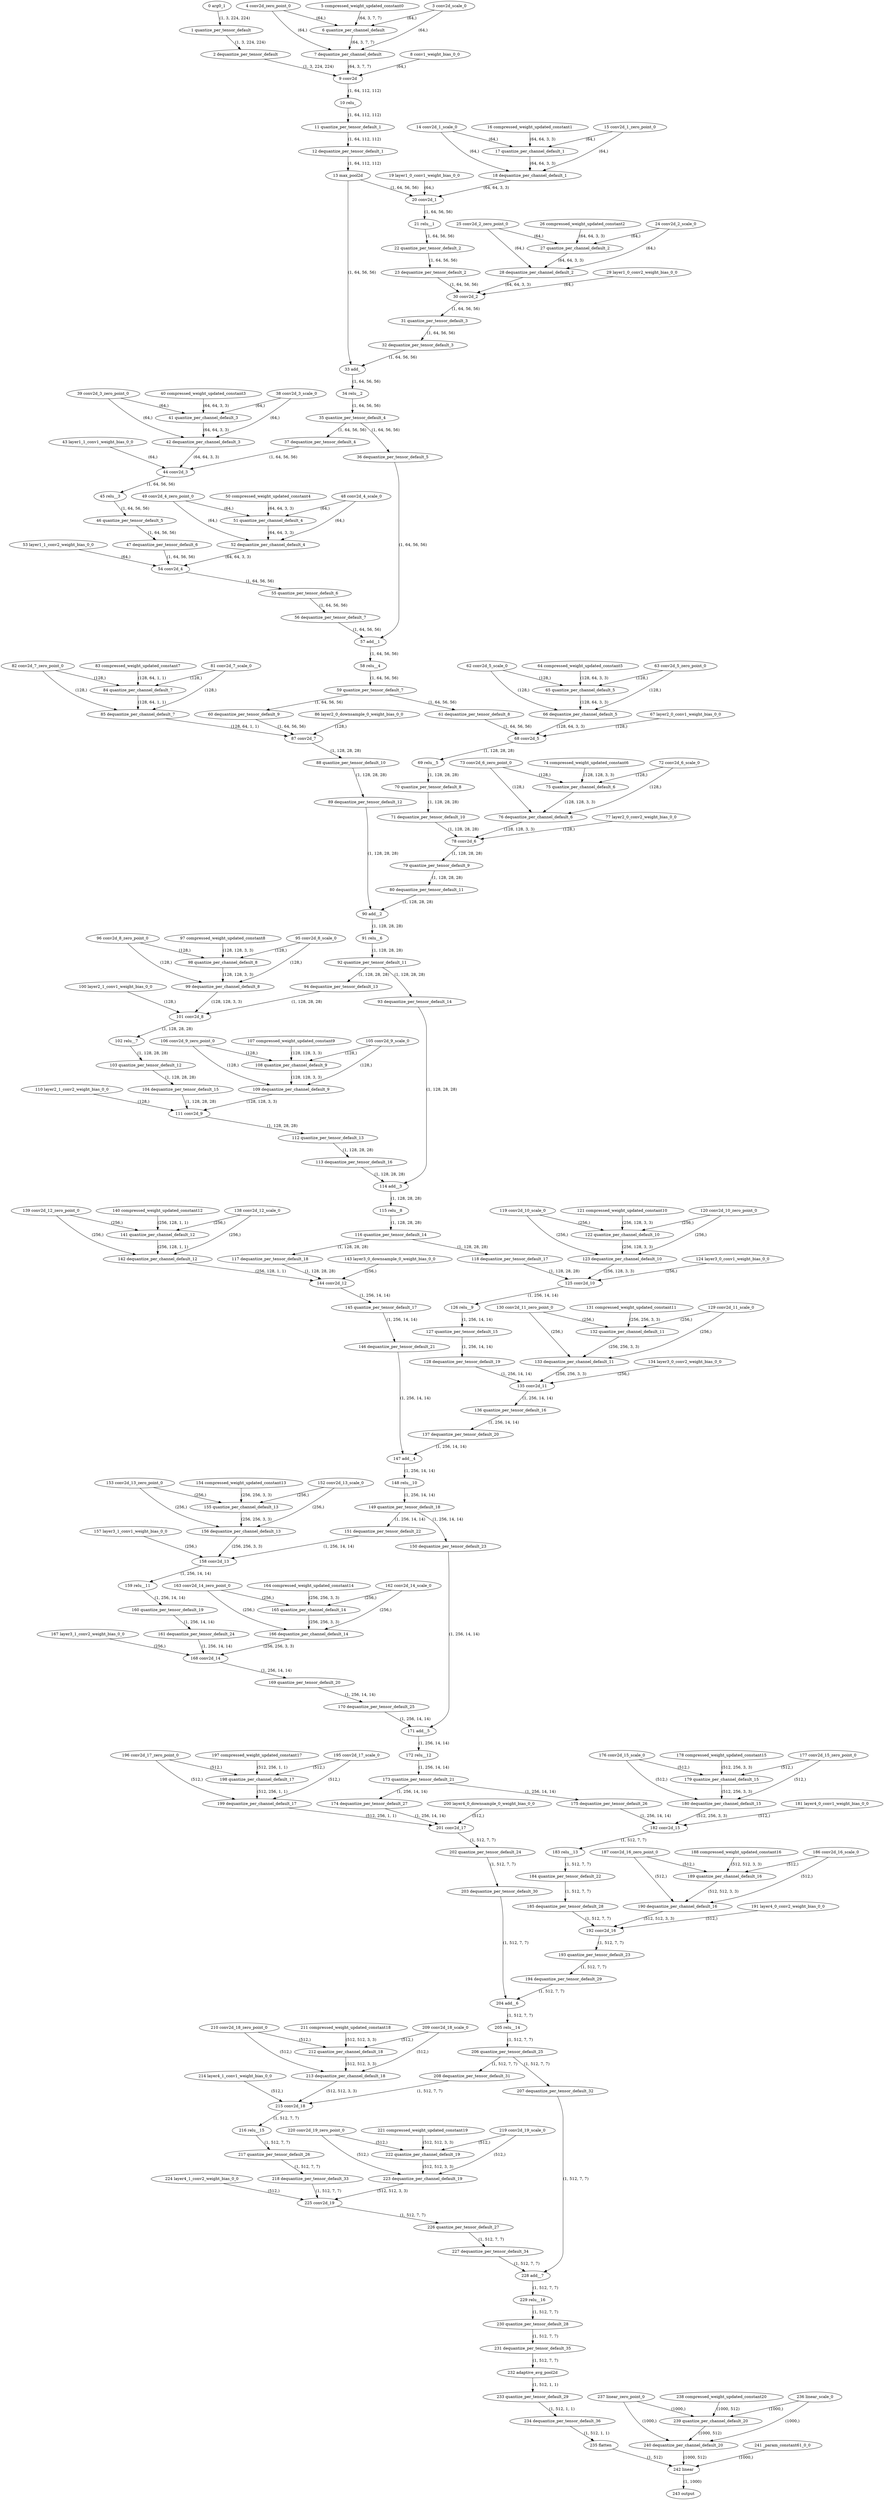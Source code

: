 strict digraph  {
"0 arg0_1" [id=0, type=input];
"1 quantize_per_tensor_default" [id=1, type=quantize_per_tensor];
"2 dequantize_per_tensor_default" [id=2, type=dequantize_per_tensor];
"3 conv2d_scale_0" [id=3, type=get_attr];
"4 conv2d_zero_point_0" [id=4, type=get_attr];
"5 compressed_weight_updated_constant0" [id=5, type=get_attr];
"6 quantize_per_channel_default" [id=6, type=quantize_per_channel];
"7 dequantize_per_channel_default" [id=7, type=dequantize_per_channel];
"8 conv1_weight_bias_0_0" [id=8, type=get_attr];
"9 conv2d" [id=9, type=conv2d];
"10 relu_" [id=10, type=relu_];
"11 quantize_per_tensor_default_1" [id=11, type=quantize_per_tensor];
"12 dequantize_per_tensor_default_1" [id=12, type=dequantize_per_tensor];
"13 max_pool2d" [id=13, type=max_pool2d];
"14 conv2d_1_scale_0" [id=14, type=get_attr];
"15 conv2d_1_zero_point_0" [id=15, type=get_attr];
"16 compressed_weight_updated_constant1" [id=16, type=get_attr];
"17 quantize_per_channel_default_1" [id=17, type=quantize_per_channel];
"18 dequantize_per_channel_default_1" [id=18, type=dequantize_per_channel];
"19 layer1_0_conv1_weight_bias_0_0" [id=19, type=get_attr];
"20 conv2d_1" [id=20, type=conv2d];
"21 relu__1" [id=21, type=relu_];
"22 quantize_per_tensor_default_2" [id=22, type=quantize_per_tensor];
"23 dequantize_per_tensor_default_2" [id=23, type=dequantize_per_tensor];
"24 conv2d_2_scale_0" [id=24, type=get_attr];
"25 conv2d_2_zero_point_0" [id=25, type=get_attr];
"26 compressed_weight_updated_constant2" [id=26, type=get_attr];
"27 quantize_per_channel_default_2" [id=27, type=quantize_per_channel];
"28 dequantize_per_channel_default_2" [id=28, type=dequantize_per_channel];
"29 layer1_0_conv2_weight_bias_0_0" [id=29, type=get_attr];
"30 conv2d_2" [id=30, type=conv2d];
"31 quantize_per_tensor_default_3" [id=31, type=quantize_per_tensor];
"32 dequantize_per_tensor_default_3" [id=32, type=dequantize_per_tensor];
"33 add_" [id=33, type=add_];
"34 relu__2" [id=34, type=relu_];
"35 quantize_per_tensor_default_4" [id=35, type=quantize_per_tensor];
"36 dequantize_per_tensor_default_5" [id=36, type=dequantize_per_tensor];
"37 dequantize_per_tensor_default_4" [id=37, type=dequantize_per_tensor];
"38 conv2d_3_scale_0" [id=38, type=get_attr];
"39 conv2d_3_zero_point_0" [id=39, type=get_attr];
"40 compressed_weight_updated_constant3" [id=40, type=get_attr];
"41 quantize_per_channel_default_3" [id=41, type=quantize_per_channel];
"42 dequantize_per_channel_default_3" [id=42, type=dequantize_per_channel];
"43 layer1_1_conv1_weight_bias_0_0" [id=43, type=get_attr];
"44 conv2d_3" [id=44, type=conv2d];
"45 relu__3" [id=45, type=relu_];
"46 quantize_per_tensor_default_5" [id=46, type=quantize_per_tensor];
"47 dequantize_per_tensor_default_6" [id=47, type=dequantize_per_tensor];
"48 conv2d_4_scale_0" [id=48, type=get_attr];
"49 conv2d_4_zero_point_0" [id=49, type=get_attr];
"50 compressed_weight_updated_constant4" [id=50, type=get_attr];
"51 quantize_per_channel_default_4" [id=51, type=quantize_per_channel];
"52 dequantize_per_channel_default_4" [id=52, type=dequantize_per_channel];
"53 layer1_1_conv2_weight_bias_0_0" [id=53, type=get_attr];
"54 conv2d_4" [id=54, type=conv2d];
"55 quantize_per_tensor_default_6" [id=55, type=quantize_per_tensor];
"56 dequantize_per_tensor_default_7" [id=56, type=dequantize_per_tensor];
"57 add__1" [id=57, type=add_];
"58 relu__4" [id=58, type=relu_];
"59 quantize_per_tensor_default_7" [id=59, type=quantize_per_tensor];
"60 dequantize_per_tensor_default_9" [id=60, type=dequantize_per_tensor];
"61 dequantize_per_tensor_default_8" [id=61, type=dequantize_per_tensor];
"62 conv2d_5_scale_0" [id=62, type=get_attr];
"63 conv2d_5_zero_point_0" [id=63, type=get_attr];
"64 compressed_weight_updated_constant5" [id=64, type=get_attr];
"65 quantize_per_channel_default_5" [id=65, type=quantize_per_channel];
"66 dequantize_per_channel_default_5" [id=66, type=dequantize_per_channel];
"67 layer2_0_conv1_weight_bias_0_0" [id=67, type=get_attr];
"68 conv2d_5" [id=68, type=conv2d];
"69 relu__5" [id=69, type=relu_];
"70 quantize_per_tensor_default_8" [id=70, type=quantize_per_tensor];
"71 dequantize_per_tensor_default_10" [id=71, type=dequantize_per_tensor];
"72 conv2d_6_scale_0" [id=72, type=get_attr];
"73 conv2d_6_zero_point_0" [id=73, type=get_attr];
"74 compressed_weight_updated_constant6" [id=74, type=get_attr];
"75 quantize_per_channel_default_6" [id=75, type=quantize_per_channel];
"76 dequantize_per_channel_default_6" [id=76, type=dequantize_per_channel];
"77 layer2_0_conv2_weight_bias_0_0" [id=77, type=get_attr];
"78 conv2d_6" [id=78, type=conv2d];
"79 quantize_per_tensor_default_9" [id=79, type=quantize_per_tensor];
"80 dequantize_per_tensor_default_11" [id=80, type=dequantize_per_tensor];
"81 conv2d_7_scale_0" [id=81, type=get_attr];
"82 conv2d_7_zero_point_0" [id=82, type=get_attr];
"83 compressed_weight_updated_constant7" [id=83, type=get_attr];
"84 quantize_per_channel_default_7" [id=84, type=quantize_per_channel];
"85 dequantize_per_channel_default_7" [id=85, type=dequantize_per_channel];
"86 layer2_0_downsample_0_weight_bias_0_0" [id=86, type=get_attr];
"87 conv2d_7" [id=87, type=conv2d];
"88 quantize_per_tensor_default_10" [id=88, type=quantize_per_tensor];
"89 dequantize_per_tensor_default_12" [id=89, type=dequantize_per_tensor];
"90 add__2" [id=90, type=add_];
"91 relu__6" [id=91, type=relu_];
"92 quantize_per_tensor_default_11" [id=92, type=quantize_per_tensor];
"93 dequantize_per_tensor_default_14" [id=93, type=dequantize_per_tensor];
"94 dequantize_per_tensor_default_13" [id=94, type=dequantize_per_tensor];
"95 conv2d_8_scale_0" [id=95, type=get_attr];
"96 conv2d_8_zero_point_0" [id=96, type=get_attr];
"97 compressed_weight_updated_constant8" [id=97, type=get_attr];
"98 quantize_per_channel_default_8" [id=98, type=quantize_per_channel];
"99 dequantize_per_channel_default_8" [id=99, type=dequantize_per_channel];
"100 layer2_1_conv1_weight_bias_0_0" [id=100, type=get_attr];
"101 conv2d_8" [id=101, type=conv2d];
"102 relu__7" [id=102, type=relu_];
"103 quantize_per_tensor_default_12" [id=103, type=quantize_per_tensor];
"104 dequantize_per_tensor_default_15" [id=104, type=dequantize_per_tensor];
"105 conv2d_9_scale_0" [id=105, type=get_attr];
"106 conv2d_9_zero_point_0" [id=106, type=get_attr];
"107 compressed_weight_updated_constant9" [id=107, type=get_attr];
"108 quantize_per_channel_default_9" [id=108, type=quantize_per_channel];
"109 dequantize_per_channel_default_9" [id=109, type=dequantize_per_channel];
"110 layer2_1_conv2_weight_bias_0_0" [id=110, type=get_attr];
"111 conv2d_9" [id=111, type=conv2d];
"112 quantize_per_tensor_default_13" [id=112, type=quantize_per_tensor];
"113 dequantize_per_tensor_default_16" [id=113, type=dequantize_per_tensor];
"114 add__3" [id=114, type=add_];
"115 relu__8" [id=115, type=relu_];
"116 quantize_per_tensor_default_14" [id=116, type=quantize_per_tensor];
"117 dequantize_per_tensor_default_18" [id=117, type=dequantize_per_tensor];
"118 dequantize_per_tensor_default_17" [id=118, type=dequantize_per_tensor];
"119 conv2d_10_scale_0" [id=119, type=get_attr];
"120 conv2d_10_zero_point_0" [id=120, type=get_attr];
"121 compressed_weight_updated_constant10" [id=121, type=get_attr];
"122 quantize_per_channel_default_10" [id=122, type=quantize_per_channel];
"123 dequantize_per_channel_default_10" [id=123, type=dequantize_per_channel];
"124 layer3_0_conv1_weight_bias_0_0" [id=124, type=get_attr];
"125 conv2d_10" [id=125, type=conv2d];
"126 relu__9" [id=126, type=relu_];
"127 quantize_per_tensor_default_15" [id=127, type=quantize_per_tensor];
"128 dequantize_per_tensor_default_19" [id=128, type=dequantize_per_tensor];
"129 conv2d_11_scale_0" [id=129, type=get_attr];
"130 conv2d_11_zero_point_0" [id=130, type=get_attr];
"131 compressed_weight_updated_constant11" [id=131, type=get_attr];
"132 quantize_per_channel_default_11" [id=132, type=quantize_per_channel];
"133 dequantize_per_channel_default_11" [id=133, type=dequantize_per_channel];
"134 layer3_0_conv2_weight_bias_0_0" [id=134, type=get_attr];
"135 conv2d_11" [id=135, type=conv2d];
"136 quantize_per_tensor_default_16" [id=136, type=quantize_per_tensor];
"137 dequantize_per_tensor_default_20" [id=137, type=dequantize_per_tensor];
"138 conv2d_12_scale_0" [id=138, type=get_attr];
"139 conv2d_12_zero_point_0" [id=139, type=get_attr];
"140 compressed_weight_updated_constant12" [id=140, type=get_attr];
"141 quantize_per_channel_default_12" [id=141, type=quantize_per_channel];
"142 dequantize_per_channel_default_12" [id=142, type=dequantize_per_channel];
"143 layer3_0_downsample_0_weight_bias_0_0" [id=143, type=get_attr];
"144 conv2d_12" [id=144, type=conv2d];
"145 quantize_per_tensor_default_17" [id=145, type=quantize_per_tensor];
"146 dequantize_per_tensor_default_21" [id=146, type=dequantize_per_tensor];
"147 add__4" [id=147, type=add_];
"148 relu__10" [id=148, type=relu_];
"149 quantize_per_tensor_default_18" [id=149, type=quantize_per_tensor];
"150 dequantize_per_tensor_default_23" [id=150, type=dequantize_per_tensor];
"151 dequantize_per_tensor_default_22" [id=151, type=dequantize_per_tensor];
"152 conv2d_13_scale_0" [id=152, type=get_attr];
"153 conv2d_13_zero_point_0" [id=153, type=get_attr];
"154 compressed_weight_updated_constant13" [id=154, type=get_attr];
"155 quantize_per_channel_default_13" [id=155, type=quantize_per_channel];
"156 dequantize_per_channel_default_13" [id=156, type=dequantize_per_channel];
"157 layer3_1_conv1_weight_bias_0_0" [id=157, type=get_attr];
"158 conv2d_13" [id=158, type=conv2d];
"159 relu__11" [id=159, type=relu_];
"160 quantize_per_tensor_default_19" [id=160, type=quantize_per_tensor];
"161 dequantize_per_tensor_default_24" [id=161, type=dequantize_per_tensor];
"162 conv2d_14_scale_0" [id=162, type=get_attr];
"163 conv2d_14_zero_point_0" [id=163, type=get_attr];
"164 compressed_weight_updated_constant14" [id=164, type=get_attr];
"165 quantize_per_channel_default_14" [id=165, type=quantize_per_channel];
"166 dequantize_per_channel_default_14" [id=166, type=dequantize_per_channel];
"167 layer3_1_conv2_weight_bias_0_0" [id=167, type=get_attr];
"168 conv2d_14" [id=168, type=conv2d];
"169 quantize_per_tensor_default_20" [id=169, type=quantize_per_tensor];
"170 dequantize_per_tensor_default_25" [id=170, type=dequantize_per_tensor];
"171 add__5" [id=171, type=add_];
"172 relu__12" [id=172, type=relu_];
"173 quantize_per_tensor_default_21" [id=173, type=quantize_per_tensor];
"174 dequantize_per_tensor_default_27" [id=174, type=dequantize_per_tensor];
"175 dequantize_per_tensor_default_26" [id=175, type=dequantize_per_tensor];
"176 conv2d_15_scale_0" [id=176, type=get_attr];
"177 conv2d_15_zero_point_0" [id=177, type=get_attr];
"178 compressed_weight_updated_constant15" [id=178, type=get_attr];
"179 quantize_per_channel_default_15" [id=179, type=quantize_per_channel];
"180 dequantize_per_channel_default_15" [id=180, type=dequantize_per_channel];
"181 layer4_0_conv1_weight_bias_0_0" [id=181, type=get_attr];
"182 conv2d_15" [id=182, type=conv2d];
"183 relu__13" [id=183, type=relu_];
"184 quantize_per_tensor_default_22" [id=184, type=quantize_per_tensor];
"185 dequantize_per_tensor_default_28" [id=185, type=dequantize_per_tensor];
"186 conv2d_16_scale_0" [id=186, type=get_attr];
"187 conv2d_16_zero_point_0" [id=187, type=get_attr];
"188 compressed_weight_updated_constant16" [id=188, type=get_attr];
"189 quantize_per_channel_default_16" [id=189, type=quantize_per_channel];
"190 dequantize_per_channel_default_16" [id=190, type=dequantize_per_channel];
"191 layer4_0_conv2_weight_bias_0_0" [id=191, type=get_attr];
"192 conv2d_16" [id=192, type=conv2d];
"193 quantize_per_tensor_default_23" [id=193, type=quantize_per_tensor];
"194 dequantize_per_tensor_default_29" [id=194, type=dequantize_per_tensor];
"195 conv2d_17_scale_0" [id=195, type=get_attr];
"196 conv2d_17_zero_point_0" [id=196, type=get_attr];
"197 compressed_weight_updated_constant17" [id=197, type=get_attr];
"198 quantize_per_channel_default_17" [id=198, type=quantize_per_channel];
"199 dequantize_per_channel_default_17" [id=199, type=dequantize_per_channel];
"200 layer4_0_downsample_0_weight_bias_0_0" [id=200, type=get_attr];
"201 conv2d_17" [id=201, type=conv2d];
"202 quantize_per_tensor_default_24" [id=202, type=quantize_per_tensor];
"203 dequantize_per_tensor_default_30" [id=203, type=dequantize_per_tensor];
"204 add__6" [id=204, type=add_];
"205 relu__14" [id=205, type=relu_];
"206 quantize_per_tensor_default_25" [id=206, type=quantize_per_tensor];
"207 dequantize_per_tensor_default_32" [id=207, type=dequantize_per_tensor];
"208 dequantize_per_tensor_default_31" [id=208, type=dequantize_per_tensor];
"209 conv2d_18_scale_0" [id=209, type=get_attr];
"210 conv2d_18_zero_point_0" [id=210, type=get_attr];
"211 compressed_weight_updated_constant18" [id=211, type=get_attr];
"212 quantize_per_channel_default_18" [id=212, type=quantize_per_channel];
"213 dequantize_per_channel_default_18" [id=213, type=dequantize_per_channel];
"214 layer4_1_conv1_weight_bias_0_0" [id=214, type=get_attr];
"215 conv2d_18" [id=215, type=conv2d];
"216 relu__15" [id=216, type=relu_];
"217 quantize_per_tensor_default_26" [id=217, type=quantize_per_tensor];
"218 dequantize_per_tensor_default_33" [id=218, type=dequantize_per_tensor];
"219 conv2d_19_scale_0" [id=219, type=get_attr];
"220 conv2d_19_zero_point_0" [id=220, type=get_attr];
"221 compressed_weight_updated_constant19" [id=221, type=get_attr];
"222 quantize_per_channel_default_19" [id=222, type=quantize_per_channel];
"223 dequantize_per_channel_default_19" [id=223, type=dequantize_per_channel];
"224 layer4_1_conv2_weight_bias_0_0" [id=224, type=get_attr];
"225 conv2d_19" [id=225, type=conv2d];
"226 quantize_per_tensor_default_27" [id=226, type=quantize_per_tensor];
"227 dequantize_per_tensor_default_34" [id=227, type=dequantize_per_tensor];
"228 add__7" [id=228, type=add_];
"229 relu__16" [id=229, type=relu_];
"230 quantize_per_tensor_default_28" [id=230, type=quantize_per_tensor];
"231 dequantize_per_tensor_default_35" [id=231, type=dequantize_per_tensor];
"232 adaptive_avg_pool2d" [id=232, type=adaptive_avg_pool2d];
"233 quantize_per_tensor_default_29" [id=233, type=quantize_per_tensor];
"234 dequantize_per_tensor_default_36" [id=234, type=dequantize_per_tensor];
"235 flatten" [id=235, type=flatten];
"236 linear_scale_0" [id=236, type=get_attr];
"237 linear_zero_point_0" [id=237, type=get_attr];
"238 compressed_weight_updated_constant20" [id=238, type=get_attr];
"239 quantize_per_channel_default_20" [id=239, type=quantize_per_channel];
"240 dequantize_per_channel_default_20" [id=240, type=dequantize_per_channel];
"241 _param_constant61_0_0" [id=241, type=get_attr];
"242 linear" [id=242, type=linear];
"243 output" [id=243, type=output];
"0 arg0_1" -> "1 quantize_per_tensor_default"  [label="(1, 3, 224, 224)", style=solid];
"1 quantize_per_tensor_default" -> "2 dequantize_per_tensor_default"  [label="(1, 3, 224, 224)", style=solid];
"2 dequantize_per_tensor_default" -> "9 conv2d"  [label="(1, 3, 224, 224)", style=solid];
"3 conv2d_scale_0" -> "6 quantize_per_channel_default"  [label="(64,)", style=solid];
"3 conv2d_scale_0" -> "7 dequantize_per_channel_default"  [label="(64,)", style=solid];
"4 conv2d_zero_point_0" -> "6 quantize_per_channel_default"  [label="(64,)", style=solid];
"4 conv2d_zero_point_0" -> "7 dequantize_per_channel_default"  [label="(64,)", style=solid];
"5 compressed_weight_updated_constant0" -> "6 quantize_per_channel_default"  [label="(64, 3, 7, 7)", style=solid];
"6 quantize_per_channel_default" -> "7 dequantize_per_channel_default"  [label="(64, 3, 7, 7)", style=solid];
"7 dequantize_per_channel_default" -> "9 conv2d"  [label="(64, 3, 7, 7)", style=solid];
"8 conv1_weight_bias_0_0" -> "9 conv2d"  [label="(64,)", style=solid];
"9 conv2d" -> "10 relu_"  [label="(1, 64, 112, 112)", style=solid];
"10 relu_" -> "11 quantize_per_tensor_default_1"  [label="(1, 64, 112, 112)", style=solid];
"11 quantize_per_tensor_default_1" -> "12 dequantize_per_tensor_default_1"  [label="(1, 64, 112, 112)", style=solid];
"12 dequantize_per_tensor_default_1" -> "13 max_pool2d"  [label="(1, 64, 112, 112)", style=solid];
"13 max_pool2d" -> "20 conv2d_1"  [label="(1, 64, 56, 56)", style=solid];
"13 max_pool2d" -> "33 add_"  [label="(1, 64, 56, 56)", style=solid];
"14 conv2d_1_scale_0" -> "17 quantize_per_channel_default_1"  [label="(64,)", style=solid];
"14 conv2d_1_scale_0" -> "18 dequantize_per_channel_default_1"  [label="(64,)", style=solid];
"15 conv2d_1_zero_point_0" -> "17 quantize_per_channel_default_1"  [label="(64,)", style=solid];
"15 conv2d_1_zero_point_0" -> "18 dequantize_per_channel_default_1"  [label="(64,)", style=solid];
"16 compressed_weight_updated_constant1" -> "17 quantize_per_channel_default_1"  [label="(64, 64, 3, 3)", style=solid];
"17 quantize_per_channel_default_1" -> "18 dequantize_per_channel_default_1"  [label="(64, 64, 3, 3)", style=solid];
"18 dequantize_per_channel_default_1" -> "20 conv2d_1"  [label="(64, 64, 3, 3)", style=solid];
"19 layer1_0_conv1_weight_bias_0_0" -> "20 conv2d_1"  [label="(64,)", style=solid];
"20 conv2d_1" -> "21 relu__1"  [label="(1, 64, 56, 56)", style=solid];
"21 relu__1" -> "22 quantize_per_tensor_default_2"  [label="(1, 64, 56, 56)", style=solid];
"22 quantize_per_tensor_default_2" -> "23 dequantize_per_tensor_default_2"  [label="(1, 64, 56, 56)", style=solid];
"23 dequantize_per_tensor_default_2" -> "30 conv2d_2"  [label="(1, 64, 56, 56)", style=solid];
"24 conv2d_2_scale_0" -> "27 quantize_per_channel_default_2"  [label="(64,)", style=solid];
"24 conv2d_2_scale_0" -> "28 dequantize_per_channel_default_2"  [label="(64,)", style=solid];
"25 conv2d_2_zero_point_0" -> "27 quantize_per_channel_default_2"  [label="(64,)", style=solid];
"25 conv2d_2_zero_point_0" -> "28 dequantize_per_channel_default_2"  [label="(64,)", style=solid];
"26 compressed_weight_updated_constant2" -> "27 quantize_per_channel_default_2"  [label="(64, 64, 3, 3)", style=solid];
"27 quantize_per_channel_default_2" -> "28 dequantize_per_channel_default_2"  [label="(64, 64, 3, 3)", style=solid];
"28 dequantize_per_channel_default_2" -> "30 conv2d_2"  [label="(64, 64, 3, 3)", style=solid];
"29 layer1_0_conv2_weight_bias_0_0" -> "30 conv2d_2"  [label="(64,)", style=solid];
"30 conv2d_2" -> "31 quantize_per_tensor_default_3"  [label="(1, 64, 56, 56)", style=solid];
"31 quantize_per_tensor_default_3" -> "32 dequantize_per_tensor_default_3"  [label="(1, 64, 56, 56)", style=solid];
"32 dequantize_per_tensor_default_3" -> "33 add_"  [label="(1, 64, 56, 56)", style=solid];
"33 add_" -> "34 relu__2"  [label="(1, 64, 56, 56)", style=solid];
"34 relu__2" -> "35 quantize_per_tensor_default_4"  [label="(1, 64, 56, 56)", style=solid];
"35 quantize_per_tensor_default_4" -> "36 dequantize_per_tensor_default_5"  [label="(1, 64, 56, 56)", style=solid];
"35 quantize_per_tensor_default_4" -> "37 dequantize_per_tensor_default_4"  [label="(1, 64, 56, 56)", style=solid];
"36 dequantize_per_tensor_default_5" -> "57 add__1"  [label="(1, 64, 56, 56)", style=solid];
"37 dequantize_per_tensor_default_4" -> "44 conv2d_3"  [label="(1, 64, 56, 56)", style=solid];
"38 conv2d_3_scale_0" -> "41 quantize_per_channel_default_3"  [label="(64,)", style=solid];
"38 conv2d_3_scale_0" -> "42 dequantize_per_channel_default_3"  [label="(64,)", style=solid];
"39 conv2d_3_zero_point_0" -> "41 quantize_per_channel_default_3"  [label="(64,)", style=solid];
"39 conv2d_3_zero_point_0" -> "42 dequantize_per_channel_default_3"  [label="(64,)", style=solid];
"40 compressed_weight_updated_constant3" -> "41 quantize_per_channel_default_3"  [label="(64, 64, 3, 3)", style=solid];
"41 quantize_per_channel_default_3" -> "42 dequantize_per_channel_default_3"  [label="(64, 64, 3, 3)", style=solid];
"42 dequantize_per_channel_default_3" -> "44 conv2d_3"  [label="(64, 64, 3, 3)", style=solid];
"43 layer1_1_conv1_weight_bias_0_0" -> "44 conv2d_3"  [label="(64,)", style=solid];
"44 conv2d_3" -> "45 relu__3"  [label="(1, 64, 56, 56)", style=solid];
"45 relu__3" -> "46 quantize_per_tensor_default_5"  [label="(1, 64, 56, 56)", style=solid];
"46 quantize_per_tensor_default_5" -> "47 dequantize_per_tensor_default_6"  [label="(1, 64, 56, 56)", style=solid];
"47 dequantize_per_tensor_default_6" -> "54 conv2d_4"  [label="(1, 64, 56, 56)", style=solid];
"48 conv2d_4_scale_0" -> "51 quantize_per_channel_default_4"  [label="(64,)", style=solid];
"48 conv2d_4_scale_0" -> "52 dequantize_per_channel_default_4"  [label="(64,)", style=solid];
"49 conv2d_4_zero_point_0" -> "51 quantize_per_channel_default_4"  [label="(64,)", style=solid];
"49 conv2d_4_zero_point_0" -> "52 dequantize_per_channel_default_4"  [label="(64,)", style=solid];
"50 compressed_weight_updated_constant4" -> "51 quantize_per_channel_default_4"  [label="(64, 64, 3, 3)", style=solid];
"51 quantize_per_channel_default_4" -> "52 dequantize_per_channel_default_4"  [label="(64, 64, 3, 3)", style=solid];
"52 dequantize_per_channel_default_4" -> "54 conv2d_4"  [label="(64, 64, 3, 3)", style=solid];
"53 layer1_1_conv2_weight_bias_0_0" -> "54 conv2d_4"  [label="(64,)", style=solid];
"54 conv2d_4" -> "55 quantize_per_tensor_default_6"  [label="(1, 64, 56, 56)", style=solid];
"55 quantize_per_tensor_default_6" -> "56 dequantize_per_tensor_default_7"  [label="(1, 64, 56, 56)", style=solid];
"56 dequantize_per_tensor_default_7" -> "57 add__1"  [label="(1, 64, 56, 56)", style=solid];
"57 add__1" -> "58 relu__4"  [label="(1, 64, 56, 56)", style=solid];
"58 relu__4" -> "59 quantize_per_tensor_default_7"  [label="(1, 64, 56, 56)", style=solid];
"59 quantize_per_tensor_default_7" -> "60 dequantize_per_tensor_default_9"  [label="(1, 64, 56, 56)", style=solid];
"59 quantize_per_tensor_default_7" -> "61 dequantize_per_tensor_default_8"  [label="(1, 64, 56, 56)", style=solid];
"60 dequantize_per_tensor_default_9" -> "87 conv2d_7"  [label="(1, 64, 56, 56)", style=solid];
"61 dequantize_per_tensor_default_8" -> "68 conv2d_5"  [label="(1, 64, 56, 56)", style=solid];
"62 conv2d_5_scale_0" -> "65 quantize_per_channel_default_5"  [label="(128,)", style=solid];
"62 conv2d_5_scale_0" -> "66 dequantize_per_channel_default_5"  [label="(128,)", style=solid];
"63 conv2d_5_zero_point_0" -> "65 quantize_per_channel_default_5"  [label="(128,)", style=solid];
"63 conv2d_5_zero_point_0" -> "66 dequantize_per_channel_default_5"  [label="(128,)", style=solid];
"64 compressed_weight_updated_constant5" -> "65 quantize_per_channel_default_5"  [label="(128, 64, 3, 3)", style=solid];
"65 quantize_per_channel_default_5" -> "66 dequantize_per_channel_default_5"  [label="(128, 64, 3, 3)", style=solid];
"66 dequantize_per_channel_default_5" -> "68 conv2d_5"  [label="(128, 64, 3, 3)", style=solid];
"67 layer2_0_conv1_weight_bias_0_0" -> "68 conv2d_5"  [label="(128,)", style=solid];
"68 conv2d_5" -> "69 relu__5"  [label="(1, 128, 28, 28)", style=solid];
"69 relu__5" -> "70 quantize_per_tensor_default_8"  [label="(1, 128, 28, 28)", style=solid];
"70 quantize_per_tensor_default_8" -> "71 dequantize_per_tensor_default_10"  [label="(1, 128, 28, 28)", style=solid];
"71 dequantize_per_tensor_default_10" -> "78 conv2d_6"  [label="(1, 128, 28, 28)", style=solid];
"72 conv2d_6_scale_0" -> "75 quantize_per_channel_default_6"  [label="(128,)", style=solid];
"72 conv2d_6_scale_0" -> "76 dequantize_per_channel_default_6"  [label="(128,)", style=solid];
"73 conv2d_6_zero_point_0" -> "75 quantize_per_channel_default_6"  [label="(128,)", style=solid];
"73 conv2d_6_zero_point_0" -> "76 dequantize_per_channel_default_6"  [label="(128,)", style=solid];
"74 compressed_weight_updated_constant6" -> "75 quantize_per_channel_default_6"  [label="(128, 128, 3, 3)", style=solid];
"75 quantize_per_channel_default_6" -> "76 dequantize_per_channel_default_6"  [label="(128, 128, 3, 3)", style=solid];
"76 dequantize_per_channel_default_6" -> "78 conv2d_6"  [label="(128, 128, 3, 3)", style=solid];
"77 layer2_0_conv2_weight_bias_0_0" -> "78 conv2d_6"  [label="(128,)", style=solid];
"78 conv2d_6" -> "79 quantize_per_tensor_default_9"  [label="(1, 128, 28, 28)", style=solid];
"79 quantize_per_tensor_default_9" -> "80 dequantize_per_tensor_default_11"  [label="(1, 128, 28, 28)", style=solid];
"80 dequantize_per_tensor_default_11" -> "90 add__2"  [label="(1, 128, 28, 28)", style=solid];
"81 conv2d_7_scale_0" -> "84 quantize_per_channel_default_7"  [label="(128,)", style=solid];
"81 conv2d_7_scale_0" -> "85 dequantize_per_channel_default_7"  [label="(128,)", style=solid];
"82 conv2d_7_zero_point_0" -> "84 quantize_per_channel_default_7"  [label="(128,)", style=solid];
"82 conv2d_7_zero_point_0" -> "85 dequantize_per_channel_default_7"  [label="(128,)", style=solid];
"83 compressed_weight_updated_constant7" -> "84 quantize_per_channel_default_7"  [label="(128, 64, 1, 1)", style=solid];
"84 quantize_per_channel_default_7" -> "85 dequantize_per_channel_default_7"  [label="(128, 64, 1, 1)", style=solid];
"85 dequantize_per_channel_default_7" -> "87 conv2d_7"  [label="(128, 64, 1, 1)", style=solid];
"86 layer2_0_downsample_0_weight_bias_0_0" -> "87 conv2d_7"  [label="(128,)", style=solid];
"87 conv2d_7" -> "88 quantize_per_tensor_default_10"  [label="(1, 128, 28, 28)", style=solid];
"88 quantize_per_tensor_default_10" -> "89 dequantize_per_tensor_default_12"  [label="(1, 128, 28, 28)", style=solid];
"89 dequantize_per_tensor_default_12" -> "90 add__2"  [label="(1, 128, 28, 28)", style=solid];
"90 add__2" -> "91 relu__6"  [label="(1, 128, 28, 28)", style=solid];
"91 relu__6" -> "92 quantize_per_tensor_default_11"  [label="(1, 128, 28, 28)", style=solid];
"92 quantize_per_tensor_default_11" -> "93 dequantize_per_tensor_default_14"  [label="(1, 128, 28, 28)", style=solid];
"92 quantize_per_tensor_default_11" -> "94 dequantize_per_tensor_default_13"  [label="(1, 128, 28, 28)", style=solid];
"93 dequantize_per_tensor_default_14" -> "114 add__3"  [label="(1, 128, 28, 28)", style=solid];
"94 dequantize_per_tensor_default_13" -> "101 conv2d_8"  [label="(1, 128, 28, 28)", style=solid];
"95 conv2d_8_scale_0" -> "98 quantize_per_channel_default_8"  [label="(128,)", style=solid];
"95 conv2d_8_scale_0" -> "99 dequantize_per_channel_default_8"  [label="(128,)", style=solid];
"96 conv2d_8_zero_point_0" -> "98 quantize_per_channel_default_8"  [label="(128,)", style=solid];
"96 conv2d_8_zero_point_0" -> "99 dequantize_per_channel_default_8"  [label="(128,)", style=solid];
"97 compressed_weight_updated_constant8" -> "98 quantize_per_channel_default_8"  [label="(128, 128, 3, 3)", style=solid];
"98 quantize_per_channel_default_8" -> "99 dequantize_per_channel_default_8"  [label="(128, 128, 3, 3)", style=solid];
"99 dequantize_per_channel_default_8" -> "101 conv2d_8"  [label="(128, 128, 3, 3)", style=solid];
"100 layer2_1_conv1_weight_bias_0_0" -> "101 conv2d_8"  [label="(128,)", style=solid];
"101 conv2d_8" -> "102 relu__7"  [label="(1, 128, 28, 28)", style=solid];
"102 relu__7" -> "103 quantize_per_tensor_default_12"  [label="(1, 128, 28, 28)", style=solid];
"103 quantize_per_tensor_default_12" -> "104 dequantize_per_tensor_default_15"  [label="(1, 128, 28, 28)", style=solid];
"104 dequantize_per_tensor_default_15" -> "111 conv2d_9"  [label="(1, 128, 28, 28)", style=solid];
"105 conv2d_9_scale_0" -> "108 quantize_per_channel_default_9"  [label="(128,)", style=solid];
"105 conv2d_9_scale_0" -> "109 dequantize_per_channel_default_9"  [label="(128,)", style=solid];
"106 conv2d_9_zero_point_0" -> "108 quantize_per_channel_default_9"  [label="(128,)", style=solid];
"106 conv2d_9_zero_point_0" -> "109 dequantize_per_channel_default_9"  [label="(128,)", style=solid];
"107 compressed_weight_updated_constant9" -> "108 quantize_per_channel_default_9"  [label="(128, 128, 3, 3)", style=solid];
"108 quantize_per_channel_default_9" -> "109 dequantize_per_channel_default_9"  [label="(128, 128, 3, 3)", style=solid];
"109 dequantize_per_channel_default_9" -> "111 conv2d_9"  [label="(128, 128, 3, 3)", style=solid];
"110 layer2_1_conv2_weight_bias_0_0" -> "111 conv2d_9"  [label="(128,)", style=solid];
"111 conv2d_9" -> "112 quantize_per_tensor_default_13"  [label="(1, 128, 28, 28)", style=solid];
"112 quantize_per_tensor_default_13" -> "113 dequantize_per_tensor_default_16"  [label="(1, 128, 28, 28)", style=solid];
"113 dequantize_per_tensor_default_16" -> "114 add__3"  [label="(1, 128, 28, 28)", style=solid];
"114 add__3" -> "115 relu__8"  [label="(1, 128, 28, 28)", style=solid];
"115 relu__8" -> "116 quantize_per_tensor_default_14"  [label="(1, 128, 28, 28)", style=solid];
"116 quantize_per_tensor_default_14" -> "117 dequantize_per_tensor_default_18"  [label="(1, 128, 28, 28)", style=solid];
"116 quantize_per_tensor_default_14" -> "118 dequantize_per_tensor_default_17"  [label="(1, 128, 28, 28)", style=solid];
"117 dequantize_per_tensor_default_18" -> "144 conv2d_12"  [label="(1, 128, 28, 28)", style=solid];
"118 dequantize_per_tensor_default_17" -> "125 conv2d_10"  [label="(1, 128, 28, 28)", style=solid];
"119 conv2d_10_scale_0" -> "122 quantize_per_channel_default_10"  [label="(256,)", style=solid];
"119 conv2d_10_scale_0" -> "123 dequantize_per_channel_default_10"  [label="(256,)", style=solid];
"120 conv2d_10_zero_point_0" -> "122 quantize_per_channel_default_10"  [label="(256,)", style=solid];
"120 conv2d_10_zero_point_0" -> "123 dequantize_per_channel_default_10"  [label="(256,)", style=solid];
"121 compressed_weight_updated_constant10" -> "122 quantize_per_channel_default_10"  [label="(256, 128, 3, 3)", style=solid];
"122 quantize_per_channel_default_10" -> "123 dequantize_per_channel_default_10"  [label="(256, 128, 3, 3)", style=solid];
"123 dequantize_per_channel_default_10" -> "125 conv2d_10"  [label="(256, 128, 3, 3)", style=solid];
"124 layer3_0_conv1_weight_bias_0_0" -> "125 conv2d_10"  [label="(256,)", style=solid];
"125 conv2d_10" -> "126 relu__9"  [label="(1, 256, 14, 14)", style=solid];
"126 relu__9" -> "127 quantize_per_tensor_default_15"  [label="(1, 256, 14, 14)", style=solid];
"127 quantize_per_tensor_default_15" -> "128 dequantize_per_tensor_default_19"  [label="(1, 256, 14, 14)", style=solid];
"128 dequantize_per_tensor_default_19" -> "135 conv2d_11"  [label="(1, 256, 14, 14)", style=solid];
"129 conv2d_11_scale_0" -> "132 quantize_per_channel_default_11"  [label="(256,)", style=solid];
"129 conv2d_11_scale_0" -> "133 dequantize_per_channel_default_11"  [label="(256,)", style=solid];
"130 conv2d_11_zero_point_0" -> "132 quantize_per_channel_default_11"  [label="(256,)", style=solid];
"130 conv2d_11_zero_point_0" -> "133 dequantize_per_channel_default_11"  [label="(256,)", style=solid];
"131 compressed_weight_updated_constant11" -> "132 quantize_per_channel_default_11"  [label="(256, 256, 3, 3)", style=solid];
"132 quantize_per_channel_default_11" -> "133 dequantize_per_channel_default_11"  [label="(256, 256, 3, 3)", style=solid];
"133 dequantize_per_channel_default_11" -> "135 conv2d_11"  [label="(256, 256, 3, 3)", style=solid];
"134 layer3_0_conv2_weight_bias_0_0" -> "135 conv2d_11"  [label="(256,)", style=solid];
"135 conv2d_11" -> "136 quantize_per_tensor_default_16"  [label="(1, 256, 14, 14)", style=solid];
"136 quantize_per_tensor_default_16" -> "137 dequantize_per_tensor_default_20"  [label="(1, 256, 14, 14)", style=solid];
"137 dequantize_per_tensor_default_20" -> "147 add__4"  [label="(1, 256, 14, 14)", style=solid];
"138 conv2d_12_scale_0" -> "141 quantize_per_channel_default_12"  [label="(256,)", style=solid];
"138 conv2d_12_scale_0" -> "142 dequantize_per_channel_default_12"  [label="(256,)", style=solid];
"139 conv2d_12_zero_point_0" -> "141 quantize_per_channel_default_12"  [label="(256,)", style=solid];
"139 conv2d_12_zero_point_0" -> "142 dequantize_per_channel_default_12"  [label="(256,)", style=solid];
"140 compressed_weight_updated_constant12" -> "141 quantize_per_channel_default_12"  [label="(256, 128, 1, 1)", style=solid];
"141 quantize_per_channel_default_12" -> "142 dequantize_per_channel_default_12"  [label="(256, 128, 1, 1)", style=solid];
"142 dequantize_per_channel_default_12" -> "144 conv2d_12"  [label="(256, 128, 1, 1)", style=solid];
"143 layer3_0_downsample_0_weight_bias_0_0" -> "144 conv2d_12"  [label="(256,)", style=solid];
"144 conv2d_12" -> "145 quantize_per_tensor_default_17"  [label="(1, 256, 14, 14)", style=solid];
"145 quantize_per_tensor_default_17" -> "146 dequantize_per_tensor_default_21"  [label="(1, 256, 14, 14)", style=solid];
"146 dequantize_per_tensor_default_21" -> "147 add__4"  [label="(1, 256, 14, 14)", style=solid];
"147 add__4" -> "148 relu__10"  [label="(1, 256, 14, 14)", style=solid];
"148 relu__10" -> "149 quantize_per_tensor_default_18"  [label="(1, 256, 14, 14)", style=solid];
"149 quantize_per_tensor_default_18" -> "150 dequantize_per_tensor_default_23"  [label="(1, 256, 14, 14)", style=solid];
"149 quantize_per_tensor_default_18" -> "151 dequantize_per_tensor_default_22"  [label="(1, 256, 14, 14)", style=solid];
"150 dequantize_per_tensor_default_23" -> "171 add__5"  [label="(1, 256, 14, 14)", style=solid];
"151 dequantize_per_tensor_default_22" -> "158 conv2d_13"  [label="(1, 256, 14, 14)", style=solid];
"152 conv2d_13_scale_0" -> "155 quantize_per_channel_default_13"  [label="(256,)", style=solid];
"152 conv2d_13_scale_0" -> "156 dequantize_per_channel_default_13"  [label="(256,)", style=solid];
"153 conv2d_13_zero_point_0" -> "155 quantize_per_channel_default_13"  [label="(256,)", style=solid];
"153 conv2d_13_zero_point_0" -> "156 dequantize_per_channel_default_13"  [label="(256,)", style=solid];
"154 compressed_weight_updated_constant13" -> "155 quantize_per_channel_default_13"  [label="(256, 256, 3, 3)", style=solid];
"155 quantize_per_channel_default_13" -> "156 dequantize_per_channel_default_13"  [label="(256, 256, 3, 3)", style=solid];
"156 dequantize_per_channel_default_13" -> "158 conv2d_13"  [label="(256, 256, 3, 3)", style=solid];
"157 layer3_1_conv1_weight_bias_0_0" -> "158 conv2d_13"  [label="(256,)", style=solid];
"158 conv2d_13" -> "159 relu__11"  [label="(1, 256, 14, 14)", style=solid];
"159 relu__11" -> "160 quantize_per_tensor_default_19"  [label="(1, 256, 14, 14)", style=solid];
"160 quantize_per_tensor_default_19" -> "161 dequantize_per_tensor_default_24"  [label="(1, 256, 14, 14)", style=solid];
"161 dequantize_per_tensor_default_24" -> "168 conv2d_14"  [label="(1, 256, 14, 14)", style=solid];
"162 conv2d_14_scale_0" -> "165 quantize_per_channel_default_14"  [label="(256,)", style=solid];
"162 conv2d_14_scale_0" -> "166 dequantize_per_channel_default_14"  [label="(256,)", style=solid];
"163 conv2d_14_zero_point_0" -> "165 quantize_per_channel_default_14"  [label="(256,)", style=solid];
"163 conv2d_14_zero_point_0" -> "166 dequantize_per_channel_default_14"  [label="(256,)", style=solid];
"164 compressed_weight_updated_constant14" -> "165 quantize_per_channel_default_14"  [label="(256, 256, 3, 3)", style=solid];
"165 quantize_per_channel_default_14" -> "166 dequantize_per_channel_default_14"  [label="(256, 256, 3, 3)", style=solid];
"166 dequantize_per_channel_default_14" -> "168 conv2d_14"  [label="(256, 256, 3, 3)", style=solid];
"167 layer3_1_conv2_weight_bias_0_0" -> "168 conv2d_14"  [label="(256,)", style=solid];
"168 conv2d_14" -> "169 quantize_per_tensor_default_20"  [label="(1, 256, 14, 14)", style=solid];
"169 quantize_per_tensor_default_20" -> "170 dequantize_per_tensor_default_25"  [label="(1, 256, 14, 14)", style=solid];
"170 dequantize_per_tensor_default_25" -> "171 add__5"  [label="(1, 256, 14, 14)", style=solid];
"171 add__5" -> "172 relu__12"  [label="(1, 256, 14, 14)", style=solid];
"172 relu__12" -> "173 quantize_per_tensor_default_21"  [label="(1, 256, 14, 14)", style=solid];
"173 quantize_per_tensor_default_21" -> "174 dequantize_per_tensor_default_27"  [label="(1, 256, 14, 14)", style=solid];
"173 quantize_per_tensor_default_21" -> "175 dequantize_per_tensor_default_26"  [label="(1, 256, 14, 14)", style=solid];
"174 dequantize_per_tensor_default_27" -> "201 conv2d_17"  [label="(1, 256, 14, 14)", style=solid];
"175 dequantize_per_tensor_default_26" -> "182 conv2d_15"  [label="(1, 256, 14, 14)", style=solid];
"176 conv2d_15_scale_0" -> "179 quantize_per_channel_default_15"  [label="(512,)", style=solid];
"176 conv2d_15_scale_0" -> "180 dequantize_per_channel_default_15"  [label="(512,)", style=solid];
"177 conv2d_15_zero_point_0" -> "179 quantize_per_channel_default_15"  [label="(512,)", style=solid];
"177 conv2d_15_zero_point_0" -> "180 dequantize_per_channel_default_15"  [label="(512,)", style=solid];
"178 compressed_weight_updated_constant15" -> "179 quantize_per_channel_default_15"  [label="(512, 256, 3, 3)", style=solid];
"179 quantize_per_channel_default_15" -> "180 dequantize_per_channel_default_15"  [label="(512, 256, 3, 3)", style=solid];
"180 dequantize_per_channel_default_15" -> "182 conv2d_15"  [label="(512, 256, 3, 3)", style=solid];
"181 layer4_0_conv1_weight_bias_0_0" -> "182 conv2d_15"  [label="(512,)", style=solid];
"182 conv2d_15" -> "183 relu__13"  [label="(1, 512, 7, 7)", style=solid];
"183 relu__13" -> "184 quantize_per_tensor_default_22"  [label="(1, 512, 7, 7)", style=solid];
"184 quantize_per_tensor_default_22" -> "185 dequantize_per_tensor_default_28"  [label="(1, 512, 7, 7)", style=solid];
"185 dequantize_per_tensor_default_28" -> "192 conv2d_16"  [label="(1, 512, 7, 7)", style=solid];
"186 conv2d_16_scale_0" -> "189 quantize_per_channel_default_16"  [label="(512,)", style=solid];
"186 conv2d_16_scale_0" -> "190 dequantize_per_channel_default_16"  [label="(512,)", style=solid];
"187 conv2d_16_zero_point_0" -> "189 quantize_per_channel_default_16"  [label="(512,)", style=solid];
"187 conv2d_16_zero_point_0" -> "190 dequantize_per_channel_default_16"  [label="(512,)", style=solid];
"188 compressed_weight_updated_constant16" -> "189 quantize_per_channel_default_16"  [label="(512, 512, 3, 3)", style=solid];
"189 quantize_per_channel_default_16" -> "190 dequantize_per_channel_default_16"  [label="(512, 512, 3, 3)", style=solid];
"190 dequantize_per_channel_default_16" -> "192 conv2d_16"  [label="(512, 512, 3, 3)", style=solid];
"191 layer4_0_conv2_weight_bias_0_0" -> "192 conv2d_16"  [label="(512,)", style=solid];
"192 conv2d_16" -> "193 quantize_per_tensor_default_23"  [label="(1, 512, 7, 7)", style=solid];
"193 quantize_per_tensor_default_23" -> "194 dequantize_per_tensor_default_29"  [label="(1, 512, 7, 7)", style=solid];
"194 dequantize_per_tensor_default_29" -> "204 add__6"  [label="(1, 512, 7, 7)", style=solid];
"195 conv2d_17_scale_0" -> "198 quantize_per_channel_default_17"  [label="(512,)", style=solid];
"195 conv2d_17_scale_0" -> "199 dequantize_per_channel_default_17"  [label="(512,)", style=solid];
"196 conv2d_17_zero_point_0" -> "198 quantize_per_channel_default_17"  [label="(512,)", style=solid];
"196 conv2d_17_zero_point_0" -> "199 dequantize_per_channel_default_17"  [label="(512,)", style=solid];
"197 compressed_weight_updated_constant17" -> "198 quantize_per_channel_default_17"  [label="(512, 256, 1, 1)", style=solid];
"198 quantize_per_channel_default_17" -> "199 dequantize_per_channel_default_17"  [label="(512, 256, 1, 1)", style=solid];
"199 dequantize_per_channel_default_17" -> "201 conv2d_17"  [label="(512, 256, 1, 1)", style=solid];
"200 layer4_0_downsample_0_weight_bias_0_0" -> "201 conv2d_17"  [label="(512,)", style=solid];
"201 conv2d_17" -> "202 quantize_per_tensor_default_24"  [label="(1, 512, 7, 7)", style=solid];
"202 quantize_per_tensor_default_24" -> "203 dequantize_per_tensor_default_30"  [label="(1, 512, 7, 7)", style=solid];
"203 dequantize_per_tensor_default_30" -> "204 add__6"  [label="(1, 512, 7, 7)", style=solid];
"204 add__6" -> "205 relu__14"  [label="(1, 512, 7, 7)", style=solid];
"205 relu__14" -> "206 quantize_per_tensor_default_25"  [label="(1, 512, 7, 7)", style=solid];
"206 quantize_per_tensor_default_25" -> "207 dequantize_per_tensor_default_32"  [label="(1, 512, 7, 7)", style=solid];
"206 quantize_per_tensor_default_25" -> "208 dequantize_per_tensor_default_31"  [label="(1, 512, 7, 7)", style=solid];
"207 dequantize_per_tensor_default_32" -> "228 add__7"  [label="(1, 512, 7, 7)", style=solid];
"208 dequantize_per_tensor_default_31" -> "215 conv2d_18"  [label="(1, 512, 7, 7)", style=solid];
"209 conv2d_18_scale_0" -> "212 quantize_per_channel_default_18"  [label="(512,)", style=solid];
"209 conv2d_18_scale_0" -> "213 dequantize_per_channel_default_18"  [label="(512,)", style=solid];
"210 conv2d_18_zero_point_0" -> "212 quantize_per_channel_default_18"  [label="(512,)", style=solid];
"210 conv2d_18_zero_point_0" -> "213 dequantize_per_channel_default_18"  [label="(512,)", style=solid];
"211 compressed_weight_updated_constant18" -> "212 quantize_per_channel_default_18"  [label="(512, 512, 3, 3)", style=solid];
"212 quantize_per_channel_default_18" -> "213 dequantize_per_channel_default_18"  [label="(512, 512, 3, 3)", style=solid];
"213 dequantize_per_channel_default_18" -> "215 conv2d_18"  [label="(512, 512, 3, 3)", style=solid];
"214 layer4_1_conv1_weight_bias_0_0" -> "215 conv2d_18"  [label="(512,)", style=solid];
"215 conv2d_18" -> "216 relu__15"  [label="(1, 512, 7, 7)", style=solid];
"216 relu__15" -> "217 quantize_per_tensor_default_26"  [label="(1, 512, 7, 7)", style=solid];
"217 quantize_per_tensor_default_26" -> "218 dequantize_per_tensor_default_33"  [label="(1, 512, 7, 7)", style=solid];
"218 dequantize_per_tensor_default_33" -> "225 conv2d_19"  [label="(1, 512, 7, 7)", style=solid];
"219 conv2d_19_scale_0" -> "222 quantize_per_channel_default_19"  [label="(512,)", style=solid];
"219 conv2d_19_scale_0" -> "223 dequantize_per_channel_default_19"  [label="(512,)", style=solid];
"220 conv2d_19_zero_point_0" -> "222 quantize_per_channel_default_19"  [label="(512,)", style=solid];
"220 conv2d_19_zero_point_0" -> "223 dequantize_per_channel_default_19"  [label="(512,)", style=solid];
"221 compressed_weight_updated_constant19" -> "222 quantize_per_channel_default_19"  [label="(512, 512, 3, 3)", style=solid];
"222 quantize_per_channel_default_19" -> "223 dequantize_per_channel_default_19"  [label="(512, 512, 3, 3)", style=solid];
"223 dequantize_per_channel_default_19" -> "225 conv2d_19"  [label="(512, 512, 3, 3)", style=solid];
"224 layer4_1_conv2_weight_bias_0_0" -> "225 conv2d_19"  [label="(512,)", style=solid];
"225 conv2d_19" -> "226 quantize_per_tensor_default_27"  [label="(1, 512, 7, 7)", style=solid];
"226 quantize_per_tensor_default_27" -> "227 dequantize_per_tensor_default_34"  [label="(1, 512, 7, 7)", style=solid];
"227 dequantize_per_tensor_default_34" -> "228 add__7"  [label="(1, 512, 7, 7)", style=solid];
"228 add__7" -> "229 relu__16"  [label="(1, 512, 7, 7)", style=solid];
"229 relu__16" -> "230 quantize_per_tensor_default_28"  [label="(1, 512, 7, 7)", style=solid];
"230 quantize_per_tensor_default_28" -> "231 dequantize_per_tensor_default_35"  [label="(1, 512, 7, 7)", style=solid];
"231 dequantize_per_tensor_default_35" -> "232 adaptive_avg_pool2d"  [label="(1, 512, 7, 7)", style=solid];
"232 adaptive_avg_pool2d" -> "233 quantize_per_tensor_default_29"  [label="(1, 512, 1, 1)", style=solid];
"233 quantize_per_tensor_default_29" -> "234 dequantize_per_tensor_default_36"  [label="(1, 512, 1, 1)", style=solid];
"234 dequantize_per_tensor_default_36" -> "235 flatten"  [label="(1, 512, 1, 1)", style=solid];
"235 flatten" -> "242 linear"  [label="(1, 512)", style=solid];
"236 linear_scale_0" -> "239 quantize_per_channel_default_20"  [label="(1000,)", style=solid];
"236 linear_scale_0" -> "240 dequantize_per_channel_default_20"  [label="(1000,)", style=solid];
"237 linear_zero_point_0" -> "239 quantize_per_channel_default_20"  [label="(1000,)", style=solid];
"237 linear_zero_point_0" -> "240 dequantize_per_channel_default_20"  [label="(1000,)", style=solid];
"238 compressed_weight_updated_constant20" -> "239 quantize_per_channel_default_20"  [label="(1000, 512)", style=solid];
"239 quantize_per_channel_default_20" -> "240 dequantize_per_channel_default_20"  [label="(1000, 512)", style=solid];
"240 dequantize_per_channel_default_20" -> "242 linear"  [label="(1000, 512)", style=solid];
"241 _param_constant61_0_0" -> "242 linear"  [label="(1000,)", style=solid];
"242 linear" -> "243 output"  [label="(1, 1000)", style=solid];
}
